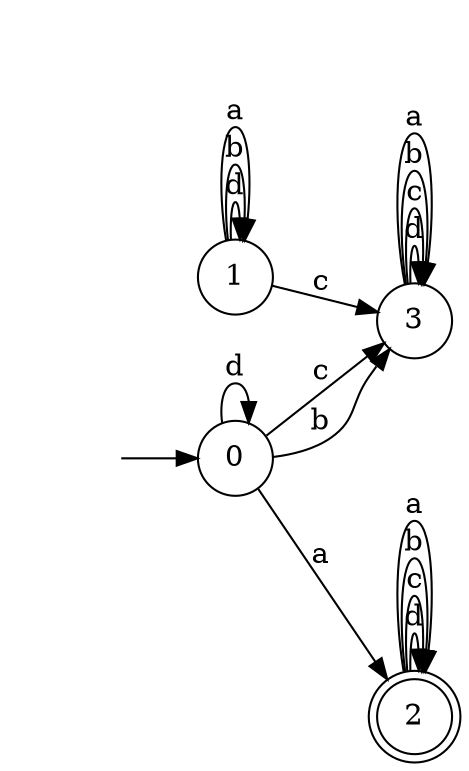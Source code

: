 digraph {
  rankdir=LR;
  0 [label="0", shape = circle];
  0 -> 0 [label="d"];
  0 -> 3 [label="c"];
  0 -> 3 [label="b"];
  0 -> 2 [label="a"];
  1 [label="1", shape = circle];
  1 -> 1 [label="d"];
  1 -> 3 [label="c"];
  1 -> 1 [label="b"];
  1 -> 1 [label="a"];
  2 [label="2", shape = doublecircle];
  2 -> 2 [label="d"];
  2 -> 2 [label="c"];
  2 -> 2 [label="b"];
  2 -> 2 [label="a"];
  3 [label="3", shape = circle];
  3 -> 3 [label="d"];
  3 -> 3 [label="c"];
  3 -> 3 [label="b"];
  3 -> 3 [label="a"];
  4 [label="", shape = plaintext];
  4 -> 0 [label=""];
}
